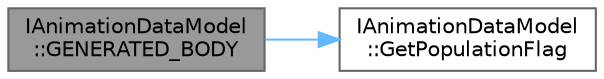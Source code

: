 digraph "IAnimationDataModel::GENERATED_BODY"
{
 // INTERACTIVE_SVG=YES
 // LATEX_PDF_SIZE
  bgcolor="transparent";
  edge [fontname=Helvetica,fontsize=10,labelfontname=Helvetica,labelfontsize=10];
  node [fontname=Helvetica,fontsize=10,shape=box,height=0.2,width=0.4];
  rankdir="LR";
  Node1 [id="Node000001",label="IAnimationDataModel\l::GENERATED_BODY",height=0.2,width=0.4,color="gray40", fillcolor="grey60", style="filled", fontcolor="black",tooltip=" "];
  Node1 -> Node2 [id="edge1_Node000001_Node000002",color="steelblue1",style="solid",tooltip=" "];
  Node2 [id="Node000002",label="IAnimationDataModel\l::GetPopulationFlag",height=0.2,width=0.4,color="grey40", fillcolor="white", style="filled",URL="$d9/dee/classIAnimationDataModel.html#a71c4aca0f8d7201f7ff536eaab94a9ab",tooltip=" "];
}
